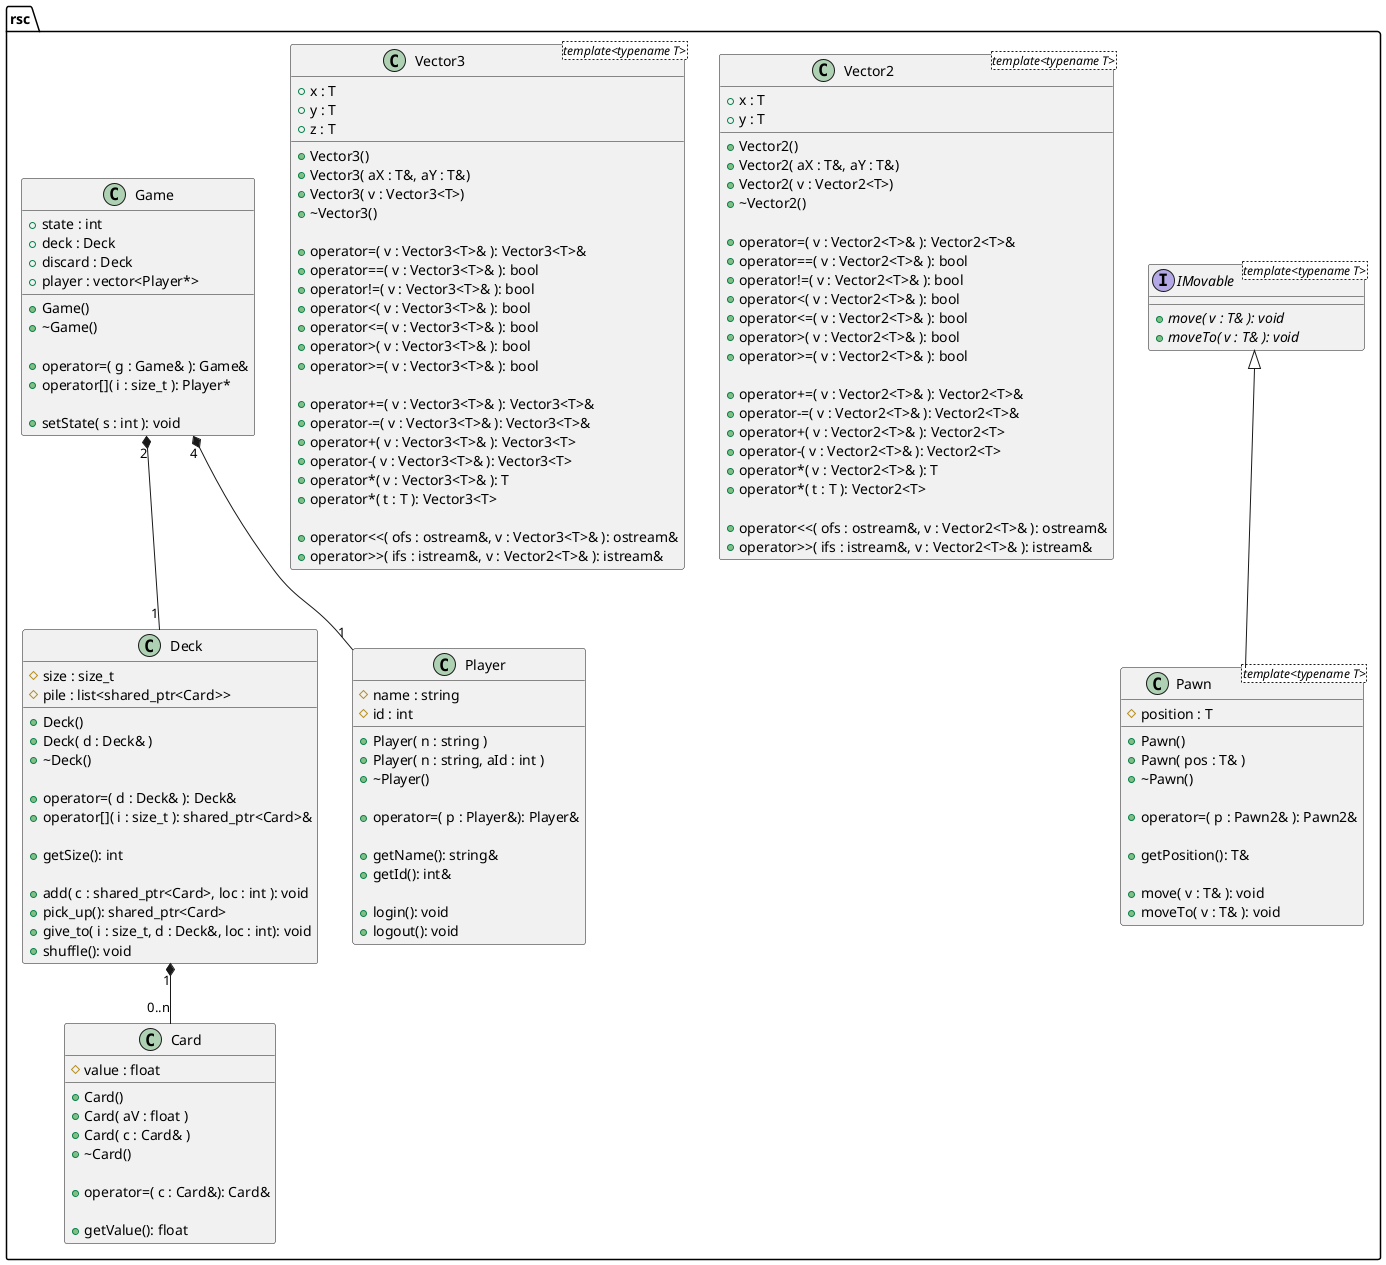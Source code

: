 @startuml UML

set namespaceSeparator ::

interface rsc::IMovable <template<typename T>>{
    + {abstract} move( v : T& ): void
    + {abstract} moveTo( v : T& ): void
}

class rsc::Vector2<template<typename T>> {
    + x : T
    + y : T 

    + Vector2()
    + Vector2( aX : T&, aY : T&)
    + Vector2( v : Vector2<T>)
    + ~Vector2()

    + operator=( v : Vector2<T>& ): Vector2<T>&
    + operator==( v : Vector2<T>& ): bool
    + operator!=( v : Vector2<T>& ): bool
    + operator<( v : Vector2<T>& ): bool
    + operator<=( v : Vector2<T>& ): bool
    + operator>( v : Vector2<T>& ): bool
    + operator>=( v : Vector2<T>& ): bool

    + operator+=( v : Vector2<T>& ): Vector2<T>&
    + operator-=( v : Vector2<T>& ): Vector2<T>&
    + operator+( v : Vector2<T>& ): Vector2<T>
    + operator-( v : Vector2<T>& ): Vector2<T>
    + operator*( v : Vector2<T>& ): T
    + operator*( t : T ): Vector2<T>

    + operator<<( ofs : ostream&, v : Vector2<T>& ): ostream&
    + operator>>( ifs : istream&, v : Vector2<T>& ): istream&
}

class rsc::Vector3<template<typename T>> {
    + x : T
    + y : T 
    + z : T

    + Vector3()
    + Vector3( aX : T&, aY : T&)
    + Vector3( v : Vector3<T>)
    + ~Vector3()

    + operator=( v : Vector3<T>& ): Vector3<T>&
    + operator==( v : Vector3<T>& ): bool
    + operator!=( v : Vector3<T>& ): bool
    + operator<( v : Vector3<T>& ): bool
    + operator<=( v : Vector3<T>& ): bool
    + operator>( v : Vector3<T>& ): bool
    + operator>=( v : Vector3<T>& ): bool

    + operator+=( v : Vector3<T>& ): Vector3<T>&
    + operator-=( v : Vector3<T>& ): Vector3<T>&
    + operator+( v : Vector3<T>& ): Vector3<T>
    + operator-( v : Vector3<T>& ): Vector3<T>
    + operator*( v : Vector3<T>& ): T
    + operator*( t : T ): Vector3<T>

    + operator<<( ofs : ostream&, v : Vector3<T>& ): ostream&
    + operator>>( ifs : istream&, v : Vector2<T>& ): istream&
}


class rsc::Card
{
    # value : float

    + Card()
    + Card( aV : float )
    + Card( c : Card& )
    + ~Card()

    + operator=( c : Card&): Card&
    
    + getValue(): float
}

class rsc::Deck{
    # size : size_t
    # pile : list<shared_ptr<Card>>

    + Deck()
    + Deck( d : Deck& )
    + ~Deck()

    + operator=( d : Deck& ): Deck&
    + operator[]( i : size_t ): shared_ptr<Card>&

    + getSize(): int

    + add( c : shared_ptr<Card>, loc : int ): void
    + pick_up(): shared_ptr<Card>
    + give_to( i : size_t, d : Deck&, loc : int): void
    + shuffle(): void
}

class rsc::Player{
    # name : string
    # id : int
    
    + Player( n : string )
    + Player( n : string, aId : int )
    + ~Player()

    + operator=( p : Player&): Player&

    + getName(): string&
    + getId(): int&

    + login(): void
    + logout(): void
}

class rsc::Pawn <template<typename T>>{
    # position : T

    + Pawn()
    + Pawn( pos : T& )
    + ~Pawn()

    + operator=( p : Pawn2& ): Pawn2&

    + getPosition(): T&

    + move( v : T& ): void
    + moveTo( v : T& ): void
}

class rsc::Game{
    + state : int
    + deck : Deck
    + discard : Deck
    + player : vector<Player*>

    + Game()
    + ~Game()

    + operator=( g : Game& ): Game&
    + operator[]( i : size_t ): Player*

    + setState( s : int ): void
}

rsc::IMovable <|-- rsc::Pawn

rsc::Deck "1" *-- "0..n" rsc::Card

rsc::Game "4" *-- "1" rsc::Player
rsc::Game "2" *-- "1" rsc::Deck

@enduml